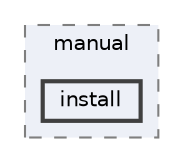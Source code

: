 digraph "doc/src/contents/manual/install"
{
 // LATEX_PDF_SIZE
  bgcolor="transparent";
  edge [fontname=Helvetica,fontsize=10,labelfontname=Helvetica,labelfontsize=10];
  node [fontname=Helvetica,fontsize=10,shape=box,height=0.2,width=0.4];
  compound=true
  subgraph clusterdir_4a6de2ed05279747e4dc401c8b5abb68 {
    graph [ bgcolor="#edf0f7", pencolor="grey50", label="manual", fontname=Helvetica,fontsize=10 style="filled,dashed", URL="dir_4a6de2ed05279747e4dc401c8b5abb68.html",tooltip=""]
  dir_ad8dd6c92b2728705a36742b56dd6299 [label="install", fillcolor="#edf0f7", color="grey25", style="filled,bold", URL="dir_ad8dd6c92b2728705a36742b56dd6299.html",tooltip=""];
  }
}
